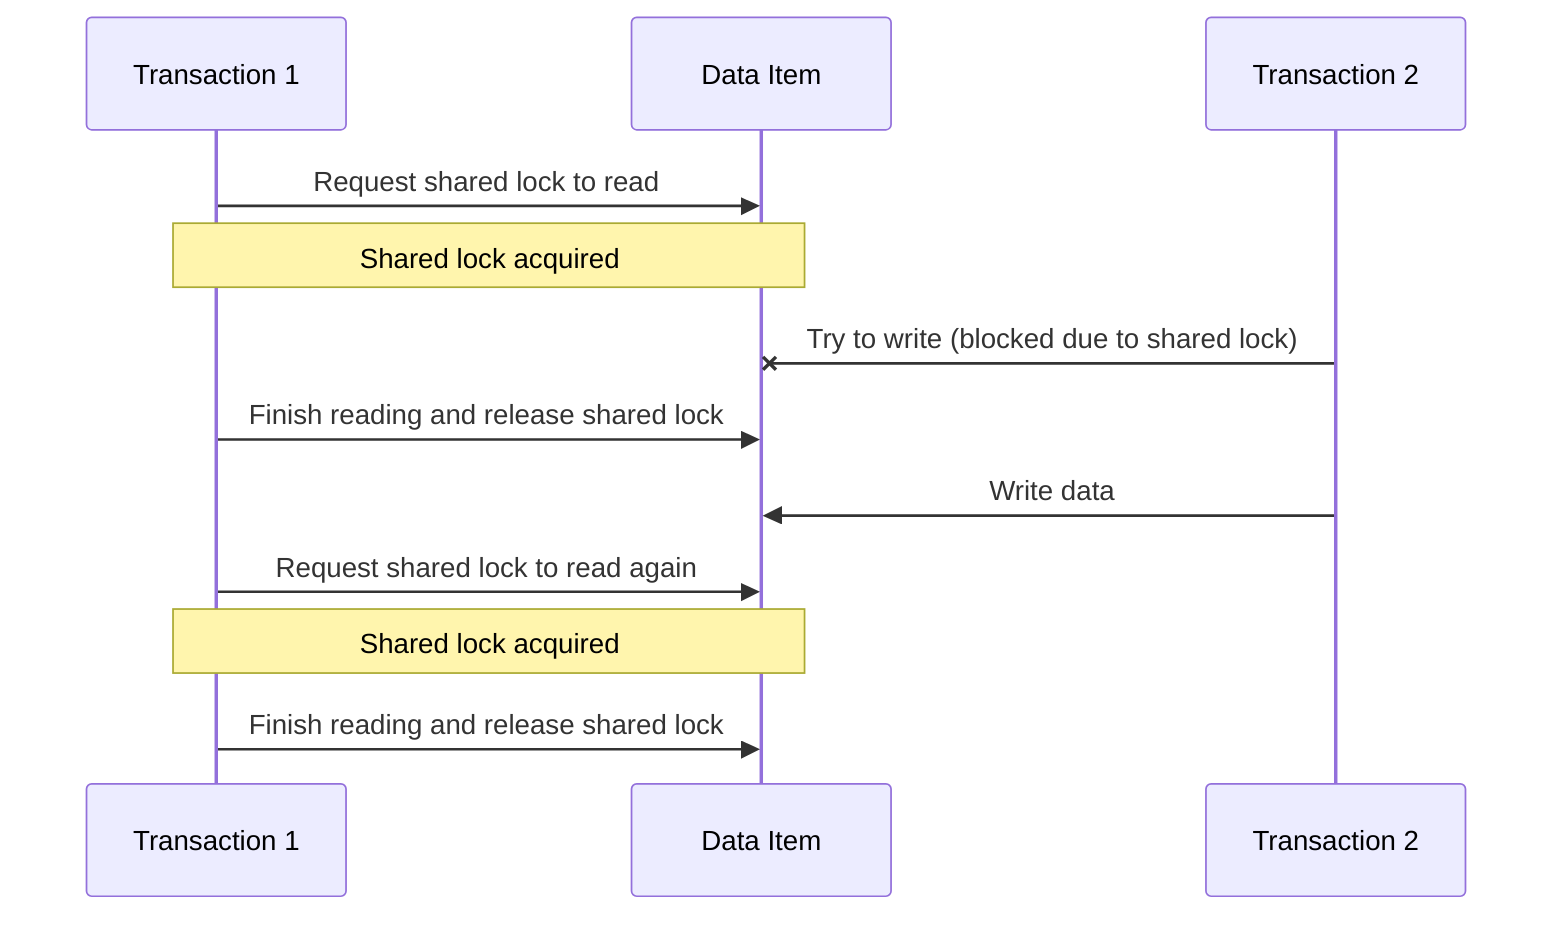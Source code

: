 sequenceDiagram
    participant Tx1 as Transaction 1
    participant Data as Data Item
    participant Tx2 as Transaction 2

    Tx1->>Data: Request shared lock to read
    Note over Tx1,Data: Shared lock acquired
    Tx2-xData: Try to write (blocked due to shared lock)
    Tx1->>Data: Finish reading and release shared lock
    Tx2->>Data: Write data
    Tx1->>Data: Request shared lock to read again
    Note over Tx1,Data: Shared lock acquired
    Tx1->>Data: Finish reading and release shared lock